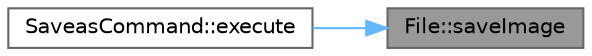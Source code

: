 digraph "File::saveImage"
{
 // INTERACTIVE_SVG=YES
 // LATEX_PDF_SIZE
  bgcolor="transparent";
  edge [fontname=Helvetica,fontsize=10,labelfontname=Helvetica,labelfontsize=10];
  node [fontname=Helvetica,fontsize=10,shape=box,height=0.2,width=0.4];
  rankdir="RL";
  Node1 [id="Node000001",label="File::saveImage",height=0.2,width=0.4,color="gray40", fillcolor="grey60", style="filled", fontcolor="black",tooltip="Saves the provided image to a file."];
  Node1 -> Node2 [id="edge1_Node000001_Node000002",dir="back",color="steelblue1",style="solid",tooltip=" "];
  Node2 [id="Node000002",label="SaveasCommand::execute",height=0.2,width=0.4,color="grey40", fillcolor="white", style="filled",URL="$class_saveas_command.html#a59af322151853d6e79a51ea29550ffd0",tooltip="Executes the command on a session using input stream."];
}
